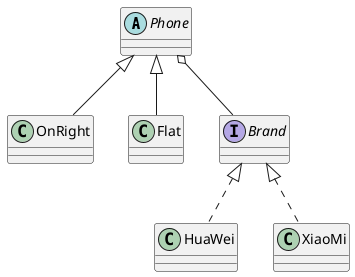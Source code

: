 @startuml

abstract class Phone
class OnRight
class Flat

interface Brand
class HuaWei
class XiaoMi

Phone o-- Brand

Phone <|-- OnRight
Phone <|-- Flat

Brand <|.. HuaWei
Brand <|.. XiaoMi

@enduml